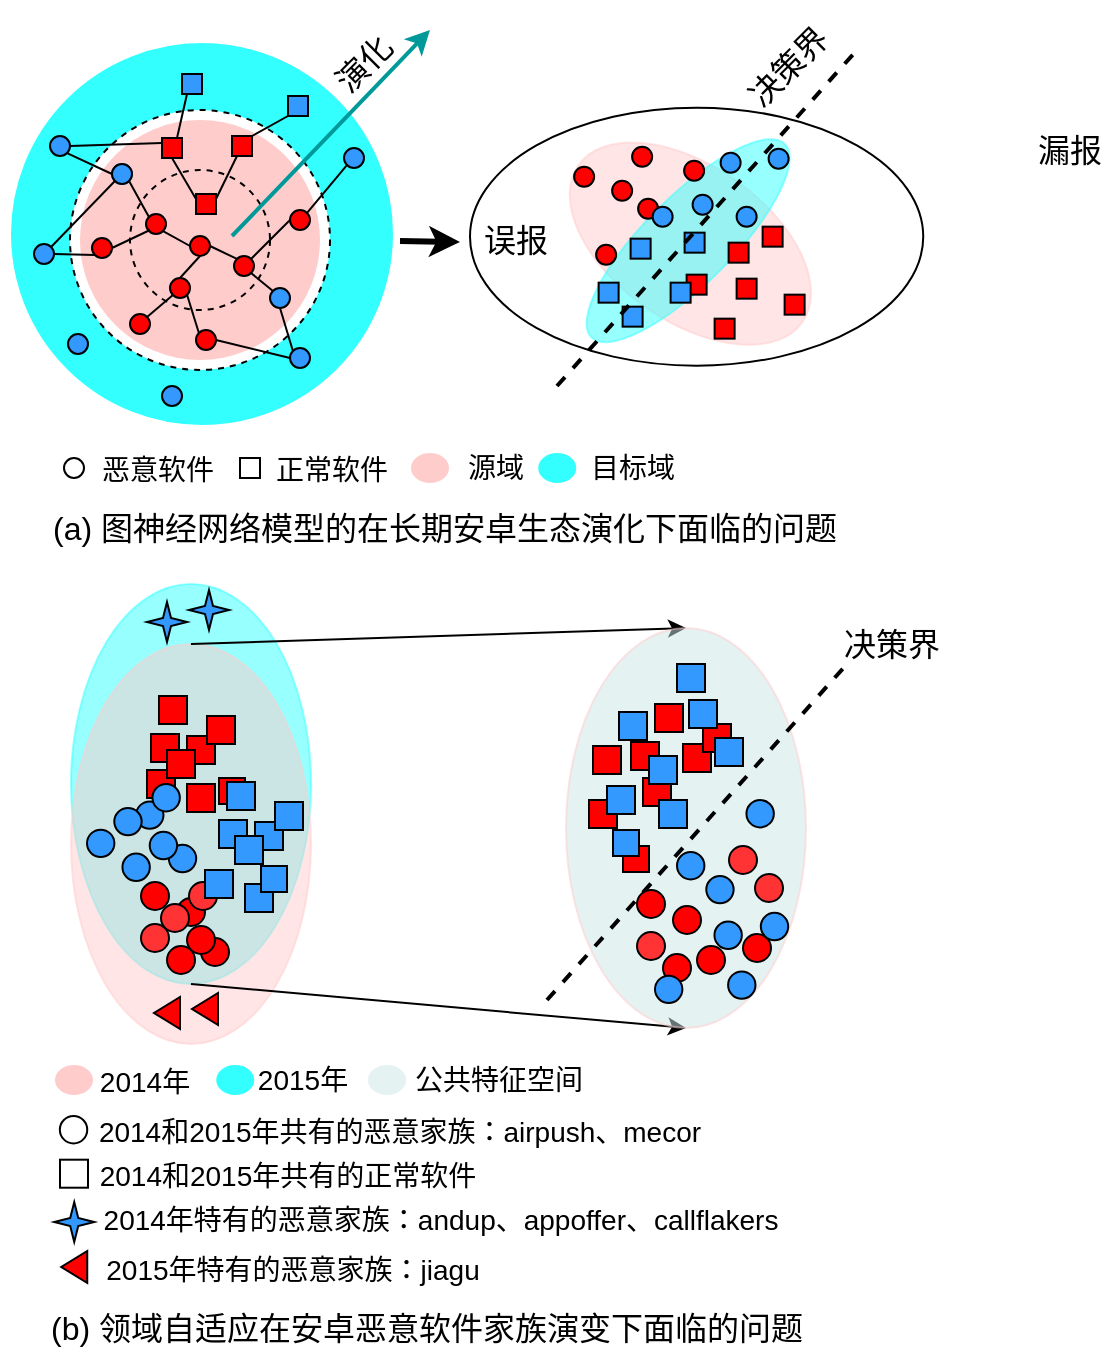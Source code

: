 <mxfile version="20.8.23" type="github">
  <diagram id="5weNNMtE1twXbDQk9ajK" name="第 1 页">
    <mxGraphModel dx="1221" dy="1900" grid="1" gridSize="10" guides="1" tooltips="1" connect="1" arrows="1" fold="1" page="1" pageScale="1" pageWidth="827" pageHeight="1169" math="0" shadow="0">
      <root>
        <mxCell id="0" />
        <mxCell id="1" parent="0" />
        <mxCell id="cNWj4SZuOT-a9tVszZHk-59" value="" style="ellipse;whiteSpace=wrap;html=1;fontColor=#000000;fillColor=none;" parent="1" vertex="1">
          <mxGeometry x="450" y="-961.17" width="226.62" height="129" as="geometry" />
        </mxCell>
        <mxCell id="TlCpDfd3O944xQVaY3ek-103" value="" style="ellipse;whiteSpace=wrap;html=1;strokeColor=#FFCCCC;fillColor=#FFCCCC;rotation=-145;gradientColor=none;textOpacity=50;opacity=50;" parent="1" vertex="1">
          <mxGeometry x="491.81" y="-932.17" width="136.75" height="78" as="geometry" />
        </mxCell>
        <mxCell id="TlCpDfd3O944xQVaY3ek-100" value="" style="ellipse;whiteSpace=wrap;html=1;strokeColor=#33FFFF;fillColor=#33FFFF;rotation=-45;gradientColor=none;textOpacity=50;opacity=50;" parent="1" vertex="1">
          <mxGeometry x="490.68" y="-916.56" width="136.75" height="43.79" as="geometry" />
        </mxCell>
        <mxCell id="TlCpDfd3O944xQVaY3ek-115" value="" style="ellipse;whiteSpace=wrap;html=1;rotation=-90;fillColor=#33FFFF;strokeColor=#33FFFF;opacity=50;" parent="1" vertex="1">
          <mxGeometry x="210.5" y="-683" width="200" height="120" as="geometry" />
        </mxCell>
        <mxCell id="TlCpDfd3O944xQVaY3ek-114" value="" style="ellipse;whiteSpace=wrap;html=1;fillColor=#FFCCCC;strokeColor=#FFCCCC;opacity=50;rotation=-90;" parent="1" vertex="1">
          <mxGeometry x="210.5" y="-653" width="200" height="120" as="geometry" />
        </mxCell>
        <mxCell id="TlCpDfd3O944xQVaY3ek-75" value="" style="ellipse;whiteSpace=wrap;html=1;aspect=fixed;strokeColor=#33FFFF;fillColor=#33FFFF;" parent="1" vertex="1">
          <mxGeometry x="221" y="-993" width="190" height="190" as="geometry" />
        </mxCell>
        <mxCell id="TlCpDfd3O944xQVaY3ek-32" value="" style="ellipse;whiteSpace=wrap;html=1;aspect=fixed;strokeColor=#000000;fillColor=#FFFFFF;dashed=1;" parent="1" vertex="1">
          <mxGeometry x="250" y="-960" width="130" height="130" as="geometry" />
        </mxCell>
        <mxCell id="TlCpDfd3O944xQVaY3ek-70" value="" style="ellipse;whiteSpace=wrap;html=1;aspect=fixed;strokeColor=none;fillColor=#FFCCCC;dashed=1;" parent="1" vertex="1">
          <mxGeometry x="255" y="-955" width="120" height="120" as="geometry" />
        </mxCell>
        <mxCell id="TlCpDfd3O944xQVaY3ek-13" value="" style="ellipse;whiteSpace=wrap;html=1;aspect=fixed;strokeColor=#000000;fillColor=none;dashed=1;" parent="1" vertex="1">
          <mxGeometry x="280" y="-930" width="70" height="70" as="geometry" />
        </mxCell>
        <mxCell id="TlCpDfd3O944xQVaY3ek-1" value="" style="ellipse;whiteSpace=wrap;html=1;aspect=fixed;strokeColor=#000000;fillColor=#FF0000;" parent="1" vertex="1">
          <mxGeometry x="310" y="-897" width="10" height="10" as="geometry" />
        </mxCell>
        <mxCell id="TlCpDfd3O944xQVaY3ek-5" value="" style="endArrow=classic;html=1;rounded=0;strokeWidth=3;" parent="1" edge="1">
          <mxGeometry width="50" height="50" relative="1" as="geometry">
            <mxPoint x="415" y="-894.5" as="sourcePoint" />
            <mxPoint x="445" y="-894" as="targetPoint" />
          </mxGeometry>
        </mxCell>
        <mxCell id="TlCpDfd3O944xQVaY3ek-8" style="rounded=0;orthogonalLoop=1;jettySize=auto;html=1;exitX=0;exitY=0;exitDx=0;exitDy=0;entryX=1;entryY=0.5;entryDx=0;entryDy=0;endArrow=none;endFill=0;" parent="1" source="TlCpDfd3O944xQVaY3ek-7" target="TlCpDfd3O944xQVaY3ek-1" edge="1">
          <mxGeometry relative="1" as="geometry" />
        </mxCell>
        <mxCell id="TlCpDfd3O944xQVaY3ek-7" value="" style="ellipse;whiteSpace=wrap;html=1;aspect=fixed;strokeColor=#000000;fillColor=#FF0000;" parent="1" vertex="1">
          <mxGeometry x="332" y="-887" width="10" height="10" as="geometry" />
        </mxCell>
        <mxCell id="TlCpDfd3O944xQVaY3ek-10" style="edgeStyle=none;rounded=0;orthogonalLoop=1;jettySize=auto;html=1;exitX=0.5;exitY=0;exitDx=0;exitDy=0;entryX=0.5;entryY=1;entryDx=0;entryDy=0;endArrow=none;endFill=0;" parent="1" source="TlCpDfd3O944xQVaY3ek-9" target="TlCpDfd3O944xQVaY3ek-1" edge="1">
          <mxGeometry relative="1" as="geometry" />
        </mxCell>
        <mxCell id="TlCpDfd3O944xQVaY3ek-9" value="" style="ellipse;whiteSpace=wrap;html=1;aspect=fixed;strokeColor=#000000;fillColor=#FF0000;" parent="1" vertex="1">
          <mxGeometry x="300" y="-876" width="10" height="10" as="geometry" />
        </mxCell>
        <mxCell id="TlCpDfd3O944xQVaY3ek-72" style="edgeStyle=none;rounded=0;orthogonalLoop=1;jettySize=auto;html=1;exitX=1;exitY=1;exitDx=0;exitDy=0;entryX=0;entryY=0.5;entryDx=0;entryDy=0;strokeColor=#000000;strokeWidth=1;endArrow=none;endFill=0;" parent="1" source="TlCpDfd3O944xQVaY3ek-11" target="TlCpDfd3O944xQVaY3ek-1" edge="1">
          <mxGeometry relative="1" as="geometry" />
        </mxCell>
        <mxCell id="TlCpDfd3O944xQVaY3ek-11" value="" style="ellipse;whiteSpace=wrap;html=1;aspect=fixed;strokeColor=#000000;fillColor=#FF0000;" parent="1" vertex="1">
          <mxGeometry x="288" y="-908" width="10" height="10" as="geometry" />
        </mxCell>
        <mxCell id="TlCpDfd3O944xQVaY3ek-20" style="edgeStyle=none;rounded=0;orthogonalLoop=1;jettySize=auto;html=1;exitX=1;exitY=0.5;exitDx=0;exitDy=0;endArrow=none;endFill=0;" parent="1" source="TlCpDfd3O944xQVaY3ek-17" edge="1">
          <mxGeometry relative="1" as="geometry">
            <mxPoint x="290" y="-900" as="targetPoint" />
          </mxGeometry>
        </mxCell>
        <mxCell id="TlCpDfd3O944xQVaY3ek-17" value="" style="ellipse;whiteSpace=wrap;html=1;aspect=fixed;strokeColor=#000000;fillColor=#FF0000;" parent="1" vertex="1">
          <mxGeometry x="261" y="-896" width="10" height="10" as="geometry" />
        </mxCell>
        <mxCell id="TlCpDfd3O944xQVaY3ek-19" style="edgeStyle=none;rounded=0;orthogonalLoop=1;jettySize=auto;html=1;exitX=1;exitY=1;exitDx=0;exitDy=0;entryX=0;entryY=0;entryDx=0;entryDy=0;endArrow=none;endFill=0;" parent="1" source="TlCpDfd3O944xQVaY3ek-18" target="TlCpDfd3O944xQVaY3ek-11" edge="1">
          <mxGeometry relative="1" as="geometry" />
        </mxCell>
        <mxCell id="TlCpDfd3O944xQVaY3ek-18" value="" style="ellipse;whiteSpace=wrap;html=1;aspect=fixed;strokeColor=#3399FF;fillColor=#3399FF;" parent="1" vertex="1">
          <mxGeometry x="271" y="-933" width="10" height="10" as="geometry" />
        </mxCell>
        <mxCell id="TlCpDfd3O944xQVaY3ek-27" style="edgeStyle=none;rounded=0;orthogonalLoop=1;jettySize=auto;html=1;exitX=0;exitY=0;exitDx=0;exitDy=0;entryX=1;entryY=1;entryDx=0;entryDy=0;endArrow=none;endFill=0;" parent="1" source="TlCpDfd3O944xQVaY3ek-21" target="TlCpDfd3O944xQVaY3ek-9" edge="1">
          <mxGeometry relative="1" as="geometry" />
        </mxCell>
        <mxCell id="TlCpDfd3O944xQVaY3ek-21" value="" style="ellipse;whiteSpace=wrap;html=1;aspect=fixed;strokeColor=#000000;fillColor=#FF0000;" parent="1" vertex="1">
          <mxGeometry x="313" y="-850" width="10" height="10" as="geometry" />
        </mxCell>
        <mxCell id="TlCpDfd3O944xQVaY3ek-25" style="edgeStyle=none;rounded=0;orthogonalLoop=1;jettySize=auto;html=1;exitX=1;exitY=0;exitDx=0;exitDy=0;entryX=0;entryY=1;entryDx=0;entryDy=0;endArrow=none;endFill=0;" parent="1" source="TlCpDfd3O944xQVaY3ek-22" target="TlCpDfd3O944xQVaY3ek-9" edge="1">
          <mxGeometry relative="1" as="geometry" />
        </mxCell>
        <mxCell id="TlCpDfd3O944xQVaY3ek-22" value="" style="ellipse;whiteSpace=wrap;html=1;aspect=fixed;strokeColor=#000000;fillColor=#FF0000;" parent="1" vertex="1">
          <mxGeometry x="280" y="-858" width="10" height="10" as="geometry" />
        </mxCell>
        <mxCell id="TlCpDfd3O944xQVaY3ek-28" style="edgeStyle=none;rounded=0;orthogonalLoop=1;jettySize=auto;html=1;exitX=0;exitY=0;exitDx=0;exitDy=0;entryX=1;entryY=1;entryDx=0;entryDy=0;endArrow=none;endFill=0;" parent="1" source="TlCpDfd3O944xQVaY3ek-23" target="TlCpDfd3O944xQVaY3ek-7" edge="1">
          <mxGeometry relative="1" as="geometry" />
        </mxCell>
        <mxCell id="TlCpDfd3O944xQVaY3ek-23" value="" style="ellipse;whiteSpace=wrap;html=1;aspect=fixed;strokeColor=#000000;fillColor=#3399FF;" parent="1" vertex="1">
          <mxGeometry x="350" y="-871" width="10" height="10" as="geometry" />
        </mxCell>
        <mxCell id="TlCpDfd3O944xQVaY3ek-29" style="edgeStyle=none;rounded=0;orthogonalLoop=1;jettySize=auto;html=1;exitX=0;exitY=0.5;exitDx=0;exitDy=0;entryX=1;entryY=0;entryDx=0;entryDy=0;endArrow=none;endFill=0;" parent="1" source="TlCpDfd3O944xQVaY3ek-24" target="TlCpDfd3O944xQVaY3ek-7" edge="1">
          <mxGeometry relative="1" as="geometry" />
        </mxCell>
        <mxCell id="TlCpDfd3O944xQVaY3ek-68" style="edgeStyle=none;rounded=0;orthogonalLoop=1;jettySize=auto;html=1;exitX=1;exitY=0;exitDx=0;exitDy=0;entryX=0;entryY=1;entryDx=0;entryDy=0;strokeColor=#000000;strokeWidth=1;endArrow=none;endFill=0;" parent="1" source="TlCpDfd3O944xQVaY3ek-24" target="TlCpDfd3O944xQVaY3ek-67" edge="1">
          <mxGeometry relative="1" as="geometry" />
        </mxCell>
        <mxCell id="TlCpDfd3O944xQVaY3ek-24" value="" style="ellipse;whiteSpace=wrap;html=1;aspect=fixed;strokeColor=#000000;fillColor=#FF0000;" parent="1" vertex="1">
          <mxGeometry x="360" y="-910" width="10" height="10" as="geometry" />
        </mxCell>
        <mxCell id="TlCpDfd3O944xQVaY3ek-33" value="" style="ellipse;whiteSpace=wrap;html=1;aspect=fixed;strokeColor=#000000;fillColor=#3399FF;" parent="1" vertex="1">
          <mxGeometry x="271" y="-933" width="10" height="10" as="geometry" />
        </mxCell>
        <mxCell id="TlCpDfd3O944xQVaY3ek-60" style="edgeStyle=none;rounded=0;orthogonalLoop=1;jettySize=auto;html=1;exitX=1;exitY=0.5;exitDx=0;exitDy=0;entryX=0;entryY=0.25;entryDx=0;entryDy=0;strokeColor=#000000;strokeWidth=1;endArrow=none;endFill=0;" parent="1" source="TlCpDfd3O944xQVaY3ek-34" target="TlCpDfd3O944xQVaY3ek-45" edge="1">
          <mxGeometry relative="1" as="geometry" />
        </mxCell>
        <mxCell id="TlCpDfd3O944xQVaY3ek-61" style="edgeStyle=none;rounded=0;orthogonalLoop=1;jettySize=auto;html=1;exitX=1;exitY=1;exitDx=0;exitDy=0;entryX=0;entryY=0.5;entryDx=0;entryDy=0;strokeColor=#000000;strokeWidth=1;endArrow=none;endFill=0;" parent="1" source="TlCpDfd3O944xQVaY3ek-34" target="TlCpDfd3O944xQVaY3ek-33" edge="1">
          <mxGeometry relative="1" as="geometry" />
        </mxCell>
        <mxCell id="TlCpDfd3O944xQVaY3ek-34" value="" style="ellipse;whiteSpace=wrap;html=1;aspect=fixed;strokeColor=#000000;fillColor=#3399FF;" parent="1" vertex="1">
          <mxGeometry x="240" y="-947" width="10" height="10" as="geometry" />
        </mxCell>
        <mxCell id="TlCpDfd3O944xQVaY3ek-38" value="" style="whiteSpace=wrap;html=1;aspect=fixed;strokeColor=#000000;fillColor=#FF0000;" parent="1" vertex="1">
          <mxGeometry x="313" y="-918" width="10" height="10" as="geometry" />
        </mxCell>
        <mxCell id="TlCpDfd3O944xQVaY3ek-49" style="edgeStyle=none;rounded=0;orthogonalLoop=1;jettySize=auto;html=1;exitX=0.25;exitY=1;exitDx=0;exitDy=0;entryX=1;entryY=0.25;entryDx=0;entryDy=0;strokeColor=#000000;strokeWidth=1;endArrow=none;endFill=0;" parent="1" source="TlCpDfd3O944xQVaY3ek-44" target="TlCpDfd3O944xQVaY3ek-38" edge="1">
          <mxGeometry relative="1" as="geometry" />
        </mxCell>
        <mxCell id="TlCpDfd3O944xQVaY3ek-44" value="" style="whiteSpace=wrap;html=1;aspect=fixed;strokeColor=#000000;fillColor=#FF0000;" parent="1" vertex="1">
          <mxGeometry x="331" y="-947" width="10" height="10" as="geometry" />
        </mxCell>
        <mxCell id="TlCpDfd3O944xQVaY3ek-48" style="edgeStyle=none;rounded=0;orthogonalLoop=1;jettySize=auto;html=1;exitX=0.5;exitY=1;exitDx=0;exitDy=0;entryX=0;entryY=0.25;entryDx=0;entryDy=0;strokeColor=#000000;strokeWidth=1;endArrow=none;endFill=0;" parent="1" source="TlCpDfd3O944xQVaY3ek-45" target="TlCpDfd3O944xQVaY3ek-38" edge="1">
          <mxGeometry relative="1" as="geometry" />
        </mxCell>
        <mxCell id="TlCpDfd3O944xQVaY3ek-45" value="" style="whiteSpace=wrap;html=1;aspect=fixed;strokeColor=#000000;fillColor=#FF0000;" parent="1" vertex="1">
          <mxGeometry x="296" y="-946" width="10" height="10" as="geometry" />
        </mxCell>
        <mxCell id="TlCpDfd3O944xQVaY3ek-52" style="edgeStyle=none;rounded=0;orthogonalLoop=1;jettySize=auto;html=1;exitX=0.25;exitY=1;exitDx=0;exitDy=0;entryX=0.75;entryY=0;entryDx=0;entryDy=0;strokeColor=#000000;strokeWidth=1;endArrow=none;endFill=0;" parent="1" source="TlCpDfd3O944xQVaY3ek-50" target="TlCpDfd3O944xQVaY3ek-45" edge="1">
          <mxGeometry relative="1" as="geometry" />
        </mxCell>
        <mxCell id="TlCpDfd3O944xQVaY3ek-50" value="" style="whiteSpace=wrap;html=1;aspect=fixed;strokeColor=#000000;fillColor=#3399FF;" parent="1" vertex="1">
          <mxGeometry x="306" y="-978" width="10" height="10" as="geometry" />
        </mxCell>
        <mxCell id="TlCpDfd3O944xQVaY3ek-53" style="edgeStyle=none;rounded=0;orthogonalLoop=1;jettySize=auto;html=1;exitX=0;exitY=1;exitDx=0;exitDy=0;entryX=1;entryY=0;entryDx=0;entryDy=0;strokeColor=#000000;strokeWidth=1;endArrow=none;endFill=0;" parent="1" source="TlCpDfd3O944xQVaY3ek-51" target="TlCpDfd3O944xQVaY3ek-44" edge="1">
          <mxGeometry relative="1" as="geometry" />
        </mxCell>
        <mxCell id="TlCpDfd3O944xQVaY3ek-51" value="" style="whiteSpace=wrap;html=1;aspect=fixed;strokeColor=#000000;fillColor=#3399FF;" parent="1" vertex="1">
          <mxGeometry x="359" y="-967" width="10" height="10" as="geometry" />
        </mxCell>
        <mxCell id="TlCpDfd3O944xQVaY3ek-56" style="edgeStyle=none;rounded=0;orthogonalLoop=1;jettySize=auto;html=1;exitX=1;exitY=0.5;exitDx=0;exitDy=0;entryX=0;entryY=1;entryDx=0;entryDy=0;strokeColor=#000000;strokeWidth=1;endArrow=none;endFill=0;" parent="1" source="TlCpDfd3O944xQVaY3ek-54" target="TlCpDfd3O944xQVaY3ek-17" edge="1">
          <mxGeometry relative="1" as="geometry" />
        </mxCell>
        <mxCell id="TlCpDfd3O944xQVaY3ek-57" style="edgeStyle=none;rounded=0;orthogonalLoop=1;jettySize=auto;html=1;exitX=1;exitY=0;exitDx=0;exitDy=0;entryX=0;entryY=1;entryDx=0;entryDy=0;strokeColor=#000000;strokeWidth=1;endArrow=none;endFill=0;" parent="1" source="TlCpDfd3O944xQVaY3ek-54" target="TlCpDfd3O944xQVaY3ek-33" edge="1">
          <mxGeometry relative="1" as="geometry" />
        </mxCell>
        <mxCell id="TlCpDfd3O944xQVaY3ek-54" value="" style="ellipse;whiteSpace=wrap;html=1;aspect=fixed;strokeColor=#000000;fillColor=#3399FF;" parent="1" vertex="1">
          <mxGeometry x="232" y="-893" width="10" height="10" as="geometry" />
        </mxCell>
        <mxCell id="TlCpDfd3O944xQVaY3ek-64" style="edgeStyle=none;rounded=0;orthogonalLoop=1;jettySize=auto;html=1;exitX=0;exitY=0;exitDx=0;exitDy=0;entryX=0.5;entryY=1;entryDx=0;entryDy=0;strokeColor=#000000;strokeWidth=1;endArrow=none;endFill=0;" parent="1" source="TlCpDfd3O944xQVaY3ek-55" target="TlCpDfd3O944xQVaY3ek-23" edge="1">
          <mxGeometry relative="1" as="geometry" />
        </mxCell>
        <mxCell id="TlCpDfd3O944xQVaY3ek-65" style="edgeStyle=none;rounded=0;orthogonalLoop=1;jettySize=auto;html=1;exitX=0;exitY=0.5;exitDx=0;exitDy=0;entryX=1;entryY=0.5;entryDx=0;entryDy=0;strokeColor=#000000;strokeWidth=1;endArrow=none;endFill=0;" parent="1" source="TlCpDfd3O944xQVaY3ek-55" target="TlCpDfd3O944xQVaY3ek-21" edge="1">
          <mxGeometry relative="1" as="geometry" />
        </mxCell>
        <mxCell id="TlCpDfd3O944xQVaY3ek-55" value="" style="ellipse;whiteSpace=wrap;html=1;aspect=fixed;strokeColor=#000000;fillColor=#3399FF;" parent="1" vertex="1">
          <mxGeometry x="360" y="-841" width="10" height="10" as="geometry" />
        </mxCell>
        <mxCell id="TlCpDfd3O944xQVaY3ek-67" value="" style="ellipse;whiteSpace=wrap;html=1;aspect=fixed;strokeColor=#000000;fillColor=#3399FF;" parent="1" vertex="1">
          <mxGeometry x="387" y="-941" width="10" height="10" as="geometry" />
        </mxCell>
        <mxCell id="TlCpDfd3O944xQVaY3ek-104" value="" style="ellipse;whiteSpace=wrap;html=1;aspect=fixed;strokeColor=#000000;fillColor=#3399FF;" parent="1" vertex="1">
          <mxGeometry x="296" y="-822" width="10" height="10" as="geometry" />
        </mxCell>
        <mxCell id="TlCpDfd3O944xQVaY3ek-105" value="" style="ellipse;whiteSpace=wrap;html=1;aspect=fixed;strokeColor=#000000;fillColor=#3399FF;" parent="1" vertex="1">
          <mxGeometry x="249" y="-848" width="10" height="10" as="geometry" />
        </mxCell>
        <mxCell id="TlCpDfd3O944xQVaY3ek-30" value="" style="endArrow=classic;html=1;rounded=0;strokeWidth=2;strokeColor=#009999;" parent="1" edge="1">
          <mxGeometry width="50" height="50" relative="1" as="geometry">
            <mxPoint x="331" y="-897" as="sourcePoint" />
            <mxPoint x="430" y="-1000" as="targetPoint" />
          </mxGeometry>
        </mxCell>
        <mxCell id="TlCpDfd3O944xQVaY3ek-111" value="演化" style="text;html=1;strokeColor=none;fillColor=none;align=center;verticalAlign=middle;whiteSpace=wrap;rounded=0;fontSize=16;rotation=-45;" parent="1" vertex="1">
          <mxGeometry x="366.5" y="-998" width="60" height="30" as="geometry" />
        </mxCell>
        <mxCell id="TlCpDfd3O944xQVaY3ek-113" value="决策界" style="text;html=1;strokeColor=none;fillColor=none;align=center;verticalAlign=middle;whiteSpace=wrap;rounded=0;fontSize=16;rotation=-45;" parent="1" vertex="1">
          <mxGeometry x="579.24" y="-997" width="60" height="30" as="geometry" />
        </mxCell>
        <mxCell id="TlCpDfd3O944xQVaY3ek-216" style="edgeStyle=none;rounded=0;orthogonalLoop=1;jettySize=auto;html=1;exitX=0;exitY=0.5;exitDx=0;exitDy=0;entryX=0;entryY=0.5;entryDx=0;entryDy=0;strokeColor=#000000;strokeWidth=1;fontSize=16;endArrow=classic;endFill=1;" parent="1" source="TlCpDfd3O944xQVaY3ek-115" target="TlCpDfd3O944xQVaY3ek-214" edge="1">
          <mxGeometry relative="1" as="geometry" />
        </mxCell>
        <mxCell id="TlCpDfd3O944xQVaY3ek-215" style="edgeStyle=none;rounded=0;orthogonalLoop=1;jettySize=auto;html=1;exitX=1;exitY=0.5;exitDx=0;exitDy=0;entryX=1;entryY=0.5;entryDx=0;entryDy=0;strokeColor=#000000;strokeWidth=1;fontSize=16;endArrow=classic;endFill=1;" parent="1" source="TlCpDfd3O944xQVaY3ek-114" target="TlCpDfd3O944xQVaY3ek-214" edge="1">
          <mxGeometry relative="1" as="geometry" />
        </mxCell>
        <mxCell id="TlCpDfd3O944xQVaY3ek-183" value="" style="verticalLabelPosition=bottom;verticalAlign=top;html=1;shape=mxgraph.basic.acute_triangle;dx=0.5;rotation=-90;fillColor=#FF0000;" parent="1" vertex="1">
          <mxGeometry x="290.5" y="-515" width="16" height="13" as="geometry" />
        </mxCell>
        <mxCell id="TlCpDfd3O944xQVaY3ek-187" value="" style="verticalLabelPosition=bottom;verticalAlign=top;html=1;shape=mxgraph.basic.acute_triangle;dx=0.5;rotation=-90;fillColor=#FF0000;" parent="1" vertex="1">
          <mxGeometry x="309.5" y="-517" width="16" height="13" as="geometry" />
        </mxCell>
        <mxCell id="TlCpDfd3O944xQVaY3ek-188" value="" style="whiteSpace=wrap;html=1;aspect=fixed;strokeColor=#000000;fontSize=16;fillColor=#FF0000;gradientColor=none;rotation=-90;" parent="1" vertex="1">
          <mxGeometry x="288.5" y="-630" width="14" height="14" as="geometry" />
        </mxCell>
        <mxCell id="TlCpDfd3O944xQVaY3ek-189" value="" style="whiteSpace=wrap;html=1;aspect=fixed;strokeColor=#000000;fontSize=16;fillColor=#FF0000;gradientColor=none;rotation=-90;" parent="1" vertex="1">
          <mxGeometry x="308.5" y="-647" width="14" height="14" as="geometry" />
        </mxCell>
        <mxCell id="TlCpDfd3O944xQVaY3ek-190" value="" style="whiteSpace=wrap;html=1;aspect=fixed;strokeColor=#000000;fontSize=16;fillColor=#FF0000;gradientColor=none;rotation=-90;" parent="1" vertex="1">
          <mxGeometry x="308.5" y="-623" width="14" height="14" as="geometry" />
        </mxCell>
        <mxCell id="TlCpDfd3O944xQVaY3ek-198" value="" style="verticalLabelPosition=bottom;verticalAlign=top;html=1;shape=mxgraph.basic.4_point_star_2;dx=0.8;strokeColor=#000000;fontSize=16;fillColor=#3399FF;gradientColor=none;rotation=-90;" parent="1" vertex="1">
          <mxGeometry x="288.5" y="-714" width="20" height="20" as="geometry" />
        </mxCell>
        <mxCell id="TlCpDfd3O944xQVaY3ek-204" value="" style="whiteSpace=wrap;html=1;aspect=fixed;strokeColor=#000000;fontSize=16;fillColor=#FF0000;gradientColor=none;rotation=-90;" parent="1" vertex="1">
          <mxGeometry x="318.5" y="-657" width="14" height="14" as="geometry" />
        </mxCell>
        <mxCell id="TlCpDfd3O944xQVaY3ek-205" value="" style="whiteSpace=wrap;html=1;aspect=fixed;strokeColor=#000000;fontSize=16;fillColor=#FF0000;gradientColor=none;rotation=-90;" parent="1" vertex="1">
          <mxGeometry x="290.5" y="-648" width="14" height="14" as="geometry" />
        </mxCell>
        <mxCell id="TlCpDfd3O944xQVaY3ek-206" value="" style="whiteSpace=wrap;html=1;aspect=fixed;strokeColor=#000000;fontSize=16;fillColor=#FF0000;gradientColor=none;rotation=-90;" parent="1" vertex="1">
          <mxGeometry x="324.5" y="-626" width="13" height="13" as="geometry" />
        </mxCell>
        <mxCell id="TlCpDfd3O944xQVaY3ek-207" value="" style="whiteSpace=wrap;html=1;aspect=fixed;strokeColor=#000000;fontSize=16;fillColor=#FF0000;gradientColor=none;rotation=-90;" parent="1" vertex="1">
          <mxGeometry x="298.5" y="-640" width="14" height="14" as="geometry" />
        </mxCell>
        <mxCell id="TlCpDfd3O944xQVaY3ek-214" value="" style="ellipse;whiteSpace=wrap;html=1;fillColor=#cce5e5;strokeColor=#FFCCCC;opacity=50;rotation=-90;" parent="1" vertex="1">
          <mxGeometry x="458" y="-661" width="200" height="120" as="geometry" />
        </mxCell>
        <mxCell id="TlCpDfd3O944xQVaY3ek-217" value="" style="whiteSpace=wrap;html=1;aspect=fixed;strokeColor=#000000;fontSize=16;fillColor=#FF0000;gradientColor=none;rotation=-90;" parent="1" vertex="1">
          <mxGeometry x="294.5" y="-667" width="14" height="14" as="geometry" />
        </mxCell>
        <mxCell id="TlCpDfd3O944xQVaY3ek-228" value="" style="group" parent="1" vertex="1" connectable="0">
          <mxGeometry x="285.5" y="-574" width="44" height="46" as="geometry" />
        </mxCell>
        <mxCell id="TlCpDfd3O944xQVaY3ek-129" value="" style="ellipse;whiteSpace=wrap;html=1;aspect=fixed;strokeColor=#000000;fontSize=16;fillColor=#FF3333;gradientColor=none;rotation=-90;" parent="TlCpDfd3O944xQVaY3ek-228" vertex="1">
          <mxGeometry y="21" width="14" height="14" as="geometry" />
        </mxCell>
        <mxCell id="TlCpDfd3O944xQVaY3ek-130" value="" style="ellipse;whiteSpace=wrap;html=1;aspect=fixed;strokeColor=#000000;fontSize=16;fillColor=#FF0000;gradientColor=none;rotation=-90;" parent="TlCpDfd3O944xQVaY3ek-228" vertex="1">
          <mxGeometry x="18" y="8" width="14" height="14" as="geometry" />
        </mxCell>
        <mxCell id="TlCpDfd3O944xQVaY3ek-131" value="" style="ellipse;whiteSpace=wrap;html=1;aspect=fixed;strokeColor=#000000;fontSize=16;fillColor=#ff0000;gradientColor=none;rotation=-90;" parent="TlCpDfd3O944xQVaY3ek-228" vertex="1">
          <mxGeometry width="14" height="14" as="geometry" />
        </mxCell>
        <mxCell id="TlCpDfd3O944xQVaY3ek-208" value="" style="ellipse;whiteSpace=wrap;html=1;aspect=fixed;strokeColor=#000000;fontSize=16;fillColor=#FF3333;gradientColor=none;rotation=-90;" parent="TlCpDfd3O944xQVaY3ek-228" vertex="1">
          <mxGeometry x="10" y="11" width="14" height="14" as="geometry" />
        </mxCell>
        <mxCell id="TlCpDfd3O944xQVaY3ek-209" value="" style="ellipse;whiteSpace=wrap;html=1;aspect=fixed;strokeColor=#000000;fontSize=16;fillColor=#FF3333;gradientColor=none;rotation=-90;" parent="TlCpDfd3O944xQVaY3ek-228" vertex="1">
          <mxGeometry x="24" width="14" height="14" as="geometry" />
        </mxCell>
        <mxCell id="TlCpDfd3O944xQVaY3ek-210" value="" style="ellipse;whiteSpace=wrap;html=1;aspect=fixed;strokeColor=#000000;fontSize=16;fillColor=#FF0000;gradientColor=none;rotation=-90;" parent="TlCpDfd3O944xQVaY3ek-228" vertex="1">
          <mxGeometry x="30" y="28" width="14" height="14" as="geometry" />
        </mxCell>
        <mxCell id="TlCpDfd3O944xQVaY3ek-211" value="" style="ellipse;whiteSpace=wrap;html=1;aspect=fixed;strokeColor=#000000;fontSize=16;fillColor=#FF0000;gradientColor=none;rotation=-90;" parent="TlCpDfd3O944xQVaY3ek-228" vertex="1">
          <mxGeometry x="13" y="32" width="14" height="14" as="geometry" />
        </mxCell>
        <mxCell id="TlCpDfd3O944xQVaY3ek-212" value="" style="ellipse;whiteSpace=wrap;html=1;aspect=fixed;strokeColor=#000000;fontSize=16;fillColor=#FF0000;gradientColor=none;rotation=-90;" parent="TlCpDfd3O944xQVaY3ek-228" vertex="1">
          <mxGeometry x="23" y="22" width="14" height="14" as="geometry" />
        </mxCell>
        <mxCell id="TlCpDfd3O944xQVaY3ek-246" value="" style="whiteSpace=wrap;html=1;aspect=fixed;strokeColor=#000000;fontSize=16;fillColor=#3399FF;gradientColor=none;rotation=-90;" parent="1" vertex="1">
          <mxGeometry x="317.5" y="-580" width="14" height="14" as="geometry" />
        </mxCell>
        <mxCell id="TlCpDfd3O944xQVaY3ek-247" value="" style="whiteSpace=wrap;html=1;aspect=fixed;strokeColor=#000000;fontSize=16;fillColor=#3399FF;gradientColor=none;rotation=-90;" parent="1" vertex="1">
          <mxGeometry x="342.5" y="-604" width="14" height="14" as="geometry" />
        </mxCell>
        <mxCell id="TlCpDfd3O944xQVaY3ek-248" value="" style="whiteSpace=wrap;html=1;aspect=fixed;strokeColor=#000000;fontSize=16;fillColor=#3399FF;gradientColor=none;rotation=-90;" parent="1" vertex="1">
          <mxGeometry x="337.5" y="-573" width="14" height="14" as="geometry" />
        </mxCell>
        <mxCell id="TlCpDfd3O944xQVaY3ek-249" value="" style="whiteSpace=wrap;html=1;aspect=fixed;strokeColor=#000000;fontSize=16;fillColor=#3399FF;gradientColor=none;rotation=-90;" parent="1" vertex="1">
          <mxGeometry x="352.5" y="-614" width="14" height="14" as="geometry" />
        </mxCell>
        <mxCell id="TlCpDfd3O944xQVaY3ek-250" value="" style="whiteSpace=wrap;html=1;aspect=fixed;strokeColor=#000000;fontSize=16;fillColor=#3399FF;gradientColor=none;rotation=-90;" parent="1" vertex="1">
          <mxGeometry x="324.5" y="-605" width="14" height="14" as="geometry" />
        </mxCell>
        <mxCell id="TlCpDfd3O944xQVaY3ek-251" value="" style="whiteSpace=wrap;html=1;aspect=fixed;strokeColor=#000000;fontSize=16;fillColor=#3399FF;gradientColor=none;rotation=-90;" parent="1" vertex="1">
          <mxGeometry x="345.5" y="-582" width="13" height="13" as="geometry" />
        </mxCell>
        <mxCell id="TlCpDfd3O944xQVaY3ek-252" value="" style="whiteSpace=wrap;html=1;aspect=fixed;strokeColor=#000000;fontSize=16;fillColor=#3399FF;gradientColor=none;rotation=-90;" parent="1" vertex="1">
          <mxGeometry x="332.5" y="-597" width="14" height="14" as="geometry" />
        </mxCell>
        <mxCell id="TlCpDfd3O944xQVaY3ek-253" value="" style="whiteSpace=wrap;html=1;aspect=fixed;strokeColor=#000000;fontSize=16;fillColor=#3399FF;gradientColor=none;rotation=-90;" parent="1" vertex="1">
          <mxGeometry x="328.5" y="-624" width="14" height="14" as="geometry" />
        </mxCell>
        <mxCell id="TlCpDfd3O944xQVaY3ek-254" value="" style="group" parent="1" vertex="1" connectable="0">
          <mxGeometry x="258.5" y="-623" width="54.605" height="48.478" as="geometry" />
        </mxCell>
        <mxCell id="TlCpDfd3O944xQVaY3ek-231" value="" style="ellipse;whiteSpace=wrap;html=1;aspect=fixed;strokeColor=#000000;fontSize=16;fillColor=#3399FF;gradientColor=none;rotation=-90;container=0;" parent="TlCpDfd3O944xQVaY3ek-254" vertex="1">
          <mxGeometry x="24.545" y="8.696" width="13.696" height="13.696" as="geometry" />
        </mxCell>
        <mxCell id="TlCpDfd3O944xQVaY3ek-233" value="" style="ellipse;whiteSpace=wrap;html=1;aspect=fixed;strokeColor=#000000;fontSize=16;fillColor=#3399FF;gradientColor=none;rotation=-90;container=0;" parent="TlCpDfd3O944xQVaY3ek-254" vertex="1">
          <mxGeometry x="13.636" y="11.957" width="13.696" height="13.696" as="geometry" />
        </mxCell>
        <mxCell id="TlCpDfd3O944xQVaY3ek-234" value="" style="ellipse;whiteSpace=wrap;html=1;aspect=fixed;strokeColor=#000000;fontSize=16;fillColor=#3399FF;gradientColor=none;rotation=-90;container=0;" parent="TlCpDfd3O944xQVaY3ek-254" vertex="1">
          <mxGeometry x="32.727" width="13.696" height="13.696" as="geometry" />
        </mxCell>
        <mxCell id="TlCpDfd3O944xQVaY3ek-235" value="" style="ellipse;whiteSpace=wrap;html=1;aspect=fixed;strokeColor=#000000;fontSize=16;fillColor=#3399FF;gradientColor=none;rotation=-90;container=0;" parent="TlCpDfd3O944xQVaY3ek-254" vertex="1">
          <mxGeometry x="40.909" y="30.435" width="13.696" height="13.696" as="geometry" />
        </mxCell>
        <mxCell id="TlCpDfd3O944xQVaY3ek-236" value="" style="ellipse;whiteSpace=wrap;html=1;aspect=fixed;strokeColor=#000000;fontSize=16;fillColor=#3399FF;gradientColor=none;rotation=-90;container=0;" parent="TlCpDfd3O944xQVaY3ek-254" vertex="1">
          <mxGeometry x="17.727" y="34.783" width="13.696" height="13.696" as="geometry" />
        </mxCell>
        <mxCell id="TlCpDfd3O944xQVaY3ek-237" value="" style="ellipse;whiteSpace=wrap;html=1;aspect=fixed;strokeColor=#000000;fontSize=16;fillColor=#3399FF;gradientColor=none;rotation=-90;container=0;" parent="TlCpDfd3O944xQVaY3ek-254" vertex="1">
          <mxGeometry x="31.364" y="23.913" width="13.696" height="13.696" as="geometry" />
        </mxCell>
        <mxCell id="TlCpDfd3O944xQVaY3ek-232" value="" style="ellipse;whiteSpace=wrap;html=1;aspect=fixed;strokeColor=#000000;fontSize=16;fillColor=#FFFFFF;gradientColor=none;rotation=-90;container=0;" parent="1" vertex="1">
          <mxGeometry x="244.92" y="-457.0" width="13.696" height="13.696" as="geometry" />
        </mxCell>
        <mxCell id="TlCpDfd3O944xQVaY3ek-230" value="" style="ellipse;whiteSpace=wrap;html=1;aspect=fixed;strokeColor=#000000;fontSize=16;fillColor=#3399FF;gradientColor=none;rotation=-90;container=0;" parent="1" vertex="1">
          <mxGeometry x="258.5" y="-600.174" width="13.696" height="13.696" as="geometry" />
        </mxCell>
        <mxCell id="TlCpDfd3O944xQVaY3ek-258" value="" style="endArrow=none;dashed=1;html=1;rounded=0;fontColor=#000000;startArrow=none;strokeWidth=2;" parent="1" edge="1">
          <mxGeometry width="50" height="50" relative="1" as="geometry">
            <mxPoint x="488.49" y="-515" as="sourcePoint" />
            <mxPoint x="638.49" y="-683" as="targetPoint" />
          </mxGeometry>
        </mxCell>
        <mxCell id="TlCpDfd3O944xQVaY3ek-293" value="" style="group" parent="1" vertex="1" connectable="0">
          <mxGeometry x="506.5" y="-663" width="108" height="147.391" as="geometry" />
        </mxCell>
        <mxCell id="TlCpDfd3O944xQVaY3ek-259" value="" style="whiteSpace=wrap;html=1;aspect=fixed;strokeColor=#000000;fontSize=16;fillColor=#FF0000;gradientColor=none;rotation=-90;" parent="TlCpDfd3O944xQVaY3ek-293" vertex="1">
          <mxGeometry x="30" y="37" width="14" height="14" as="geometry" />
        </mxCell>
        <mxCell id="TlCpDfd3O944xQVaY3ek-260" value="" style="whiteSpace=wrap;html=1;aspect=fixed;strokeColor=#000000;fontSize=16;fillColor=#FF0000;gradientColor=none;rotation=-90;" parent="TlCpDfd3O944xQVaY3ek-293" vertex="1">
          <mxGeometry x="50" y="20" width="14" height="14" as="geometry" />
        </mxCell>
        <mxCell id="TlCpDfd3O944xQVaY3ek-261" value="" style="whiteSpace=wrap;html=1;aspect=fixed;strokeColor=#000000;fontSize=16;fillColor=#FF0000;gradientColor=none;rotation=-90;" parent="TlCpDfd3O944xQVaY3ek-293" vertex="1">
          <mxGeometry x="3" y="48" width="14" height="14" as="geometry" />
        </mxCell>
        <mxCell id="TlCpDfd3O944xQVaY3ek-262" value="" style="whiteSpace=wrap;html=1;aspect=fixed;strokeColor=#000000;fontSize=16;fillColor=#FF0000;gradientColor=none;rotation=-90;" parent="TlCpDfd3O944xQVaY3ek-293" vertex="1">
          <mxGeometry x="60" y="10" width="14" height="14" as="geometry" />
        </mxCell>
        <mxCell id="TlCpDfd3O944xQVaY3ek-263" value="" style="whiteSpace=wrap;html=1;aspect=fixed;strokeColor=#000000;fontSize=16;fillColor=#FF0000;gradientColor=none;rotation=-90;" parent="TlCpDfd3O944xQVaY3ek-293" vertex="1">
          <mxGeometry x="24" y="19" width="14" height="14" as="geometry" />
        </mxCell>
        <mxCell id="TlCpDfd3O944xQVaY3ek-264" value="" style="whiteSpace=wrap;html=1;aspect=fixed;strokeColor=#000000;fontSize=16;fillColor=#FF0000;gradientColor=none;rotation=-90;" parent="TlCpDfd3O944xQVaY3ek-293" vertex="1">
          <mxGeometry x="20" y="71" width="13" height="13" as="geometry" />
        </mxCell>
        <mxCell id="TlCpDfd3O944xQVaY3ek-265" value="" style="whiteSpace=wrap;html=1;aspect=fixed;strokeColor=#000000;fontSize=16;fillColor=#FF0000;gradientColor=none;rotation=-90;" parent="TlCpDfd3O944xQVaY3ek-293" vertex="1">
          <mxGeometry x="5" y="21" width="14" height="14" as="geometry" />
        </mxCell>
        <mxCell id="TlCpDfd3O944xQVaY3ek-266" value="" style="whiteSpace=wrap;html=1;aspect=fixed;strokeColor=#000000;fontSize=16;fillColor=#FF0000;gradientColor=none;rotation=-90;" parent="TlCpDfd3O944xQVaY3ek-293" vertex="1">
          <mxGeometry x="36" width="14" height="14" as="geometry" />
        </mxCell>
        <mxCell id="TlCpDfd3O944xQVaY3ek-267" value="" style="group" parent="TlCpDfd3O944xQVaY3ek-293" vertex="1" connectable="0">
          <mxGeometry x="27" y="93" width="44" height="46" as="geometry" />
        </mxCell>
        <mxCell id="TlCpDfd3O944xQVaY3ek-268" value="" style="ellipse;whiteSpace=wrap;html=1;aspect=fixed;strokeColor=#000000;fontSize=16;fillColor=#FF3333;gradientColor=none;rotation=-90;" parent="TlCpDfd3O944xQVaY3ek-267" vertex="1">
          <mxGeometry y="21" width="14" height="14" as="geometry" />
        </mxCell>
        <mxCell id="TlCpDfd3O944xQVaY3ek-269" value="" style="ellipse;whiteSpace=wrap;html=1;aspect=fixed;strokeColor=#000000;fontSize=16;fillColor=#FF0000;gradientColor=none;rotation=-90;" parent="TlCpDfd3O944xQVaY3ek-267" vertex="1">
          <mxGeometry x="18" y="8" width="14" height="14" as="geometry" />
        </mxCell>
        <mxCell id="TlCpDfd3O944xQVaY3ek-270" value="" style="ellipse;whiteSpace=wrap;html=1;aspect=fixed;strokeColor=#000000;fontSize=16;fillColor=#ff0000;gradientColor=none;rotation=-90;" parent="TlCpDfd3O944xQVaY3ek-267" vertex="1">
          <mxGeometry width="14" height="14" as="geometry" />
        </mxCell>
        <mxCell id="TlCpDfd3O944xQVaY3ek-271" value="" style="ellipse;whiteSpace=wrap;html=1;aspect=fixed;strokeColor=#000000;fontSize=16;fillColor=#FF3333;gradientColor=none;rotation=-90;" parent="TlCpDfd3O944xQVaY3ek-267" vertex="1">
          <mxGeometry x="46" y="-22" width="14" height="14" as="geometry" />
        </mxCell>
        <mxCell id="TlCpDfd3O944xQVaY3ek-272" value="" style="ellipse;whiteSpace=wrap;html=1;aspect=fixed;strokeColor=#000000;fontSize=16;fillColor=#FF3333;gradientColor=none;rotation=-90;" parent="TlCpDfd3O944xQVaY3ek-267" vertex="1">
          <mxGeometry x="59" y="-8" width="14" height="14" as="geometry" />
        </mxCell>
        <mxCell id="TlCpDfd3O944xQVaY3ek-273" value="" style="ellipse;whiteSpace=wrap;html=1;aspect=fixed;strokeColor=#000000;fontSize=16;fillColor=#FF0000;gradientColor=none;rotation=-90;" parent="TlCpDfd3O944xQVaY3ek-267" vertex="1">
          <mxGeometry x="30" y="28" width="14" height="14" as="geometry" />
        </mxCell>
        <mxCell id="TlCpDfd3O944xQVaY3ek-274" value="" style="ellipse;whiteSpace=wrap;html=1;aspect=fixed;strokeColor=#000000;fontSize=16;fillColor=#FF0000;gradientColor=none;rotation=-90;" parent="TlCpDfd3O944xQVaY3ek-267" vertex="1">
          <mxGeometry x="13" y="32" width="14" height="14" as="geometry" />
        </mxCell>
        <mxCell id="TlCpDfd3O944xQVaY3ek-275" value="" style="ellipse;whiteSpace=wrap;html=1;aspect=fixed;strokeColor=#000000;fontSize=16;fillColor=#FF0000;gradientColor=none;rotation=-90;" parent="TlCpDfd3O944xQVaY3ek-267" vertex="1">
          <mxGeometry x="53" y="22" width="14" height="14" as="geometry" />
        </mxCell>
        <mxCell id="TlCpDfd3O944xQVaY3ek-276" value="" style="whiteSpace=wrap;html=1;aspect=fixed;strokeColor=#000000;fontSize=16;fillColor=#3399FF;gradientColor=none;rotation=-90;" parent="TlCpDfd3O944xQVaY3ek-293" vertex="1">
          <mxGeometry x="33" y="26" width="14" height="14" as="geometry" />
        </mxCell>
        <mxCell id="TlCpDfd3O944xQVaY3ek-277" value="" style="whiteSpace=wrap;html=1;aspect=fixed;strokeColor=#000000;fontSize=16;fillColor=#3399FF;gradientColor=none;rotation=-90;" parent="TlCpDfd3O944xQVaY3ek-293" vertex="1">
          <mxGeometry x="12" y="41" width="14" height="14" as="geometry" />
        </mxCell>
        <mxCell id="TlCpDfd3O944xQVaY3ek-278" value="" style="whiteSpace=wrap;html=1;aspect=fixed;strokeColor=#000000;fontSize=16;fillColor=#3399FF;gradientColor=none;rotation=-90;" parent="TlCpDfd3O944xQVaY3ek-293" vertex="1">
          <mxGeometry x="66" y="17" width="14" height="14" as="geometry" />
        </mxCell>
        <mxCell id="TlCpDfd3O944xQVaY3ek-279" value="" style="whiteSpace=wrap;html=1;aspect=fixed;strokeColor=#000000;fontSize=16;fillColor=#3399FF;gradientColor=none;rotation=-90;" parent="TlCpDfd3O944xQVaY3ek-293" vertex="1">
          <mxGeometry x="18" y="4" width="14" height="14" as="geometry" />
        </mxCell>
        <mxCell id="TlCpDfd3O944xQVaY3ek-280" value="" style="whiteSpace=wrap;html=1;aspect=fixed;strokeColor=#000000;fontSize=16;fillColor=#3399FF;gradientColor=none;rotation=-90;" parent="TlCpDfd3O944xQVaY3ek-293" vertex="1">
          <mxGeometry x="47" y="-20" width="14" height="14" as="geometry" />
        </mxCell>
        <mxCell id="TlCpDfd3O944xQVaY3ek-281" value="" style="whiteSpace=wrap;html=1;aspect=fixed;strokeColor=#000000;fontSize=16;fillColor=#3399FF;gradientColor=none;rotation=-90;" parent="TlCpDfd3O944xQVaY3ek-293" vertex="1">
          <mxGeometry x="15" y="63" width="13" height="13" as="geometry" />
        </mxCell>
        <mxCell id="TlCpDfd3O944xQVaY3ek-282" value="" style="whiteSpace=wrap;html=1;aspect=fixed;strokeColor=#000000;fontSize=16;fillColor=#3399FF;gradientColor=none;rotation=-90;" parent="TlCpDfd3O944xQVaY3ek-293" vertex="1">
          <mxGeometry x="38" y="48" width="14" height="14" as="geometry" />
        </mxCell>
        <mxCell id="TlCpDfd3O944xQVaY3ek-283" value="" style="whiteSpace=wrap;html=1;aspect=fixed;strokeColor=#000000;fontSize=16;fillColor=#3399FF;gradientColor=none;rotation=-90;" parent="TlCpDfd3O944xQVaY3ek-293" vertex="1">
          <mxGeometry x="53" y="-2" width="14" height="14" as="geometry" />
        </mxCell>
        <mxCell id="TlCpDfd3O944xQVaY3ek-291" value="" style="ellipse;whiteSpace=wrap;html=1;aspect=fixed;strokeColor=#000000;fontSize=16;fillColor=#3399FF;gradientColor=none;rotation=-90;container=0;" parent="TlCpDfd3O944xQVaY3ek-293" vertex="1">
          <mxGeometry x="47" y="74" width="13.696" height="13.696" as="geometry" />
        </mxCell>
        <mxCell id="TlCpDfd3O944xQVaY3ek-292" value="" style="ellipse;whiteSpace=wrap;html=1;aspect=fixed;strokeColor=#000000;fontSize=16;fillColor=#3399FF;gradientColor=none;rotation=-90;container=0;" parent="TlCpDfd3O944xQVaY3ek-293" vertex="1">
          <mxGeometry x="36" y="135.826" width="13.696" height="13.696" as="geometry" />
        </mxCell>
        <mxCell id="TlCpDfd3O944xQVaY3ek-285" value="" style="ellipse;whiteSpace=wrap;html=1;aspect=fixed;strokeColor=#000000;fontSize=16;fillColor=#3399FF;gradientColor=none;rotation=-90;container=0;" parent="TlCpDfd3O944xQVaY3ek-293" vertex="1">
          <mxGeometry x="72.545" y="133.696" width="13.696" height="13.696" as="geometry" />
        </mxCell>
        <mxCell id="TlCpDfd3O944xQVaY3ek-286" value="" style="ellipse;whiteSpace=wrap;html=1;aspect=fixed;strokeColor=#000000;fontSize=16;fillColor=#3399FF;gradientColor=none;rotation=-90;container=0;" parent="TlCpDfd3O944xQVaY3ek-293" vertex="1">
          <mxGeometry x="61.636" y="85.957" width="13.696" height="13.696" as="geometry" />
        </mxCell>
        <mxCell id="TlCpDfd3O944xQVaY3ek-287" value="" style="ellipse;whiteSpace=wrap;html=1;aspect=fixed;strokeColor=#000000;fontSize=16;fillColor=#3399FF;gradientColor=none;rotation=-90;container=0;" parent="TlCpDfd3O944xQVaY3ek-293" vertex="1">
          <mxGeometry x="81.727" y="48" width="13.696" height="13.696" as="geometry" />
        </mxCell>
        <mxCell id="TlCpDfd3O944xQVaY3ek-288" value="" style="ellipse;whiteSpace=wrap;html=1;aspect=fixed;strokeColor=#000000;fontSize=16;fillColor=#3399FF;gradientColor=none;rotation=-90;container=0;" parent="TlCpDfd3O944xQVaY3ek-293" vertex="1">
          <mxGeometry x="88.909" y="104.435" width="13.696" height="13.696" as="geometry" />
        </mxCell>
        <mxCell id="TlCpDfd3O944xQVaY3ek-289" value="" style="ellipse;whiteSpace=wrap;html=1;aspect=fixed;strokeColor=#000000;fontSize=16;fillColor=#3399FF;gradientColor=none;rotation=-90;container=0;" parent="TlCpDfd3O944xQVaY3ek-293" vertex="1">
          <mxGeometry x="65.727" y="108.783" width="13.696" height="13.696" as="geometry" />
        </mxCell>
        <mxCell id="TlCpDfd3O944xQVaY3ek-298" value="决策界" style="text;html=1;strokeColor=none;fillColor=none;align=center;verticalAlign=middle;whiteSpace=wrap;rounded=0;fontSize=16;" parent="1" vertex="1">
          <mxGeometry x="630.5" y="-708" width="60" height="30" as="geometry" />
        </mxCell>
        <mxCell id="TlCpDfd3O944xQVaY3ek-299" value="" style="verticalLabelPosition=bottom;verticalAlign=top;html=1;shape=mxgraph.basic.4_point_star_2;dx=0.8;strokeColor=#000000;fontSize=16;fillColor=#3399FF;gradientColor=none;rotation=-90;" parent="1" vertex="1">
          <mxGeometry x="309.5" y="-720" width="20" height="20" as="geometry" />
        </mxCell>
        <mxCell id="TlCpDfd3O944xQVaY3ek-300" value="" style="ellipse;whiteSpace=wrap;html=1;aspect=fixed;strokeColor=#000000;fillColor=#FFFFFF;" parent="1" vertex="1">
          <mxGeometry x="247" y="-786" width="10" height="10" as="geometry" />
        </mxCell>
        <mxCell id="TlCpDfd3O944xQVaY3ek-301" value="&lt;span style=&quot;font-size: 14px;&quot;&gt;恶意软件&lt;/span&gt;" style="text;html=1;strokeColor=none;fillColor=none;align=center;verticalAlign=middle;whiteSpace=wrap;rounded=0;fontSize=16;" parent="1" vertex="1">
          <mxGeometry x="261" y="-796" width="66" height="30" as="geometry" />
        </mxCell>
        <mxCell id="TlCpDfd3O944xQVaY3ek-304" value="" style="whiteSpace=wrap;html=1;aspect=fixed;strokeColor=#000000;fillColor=#FFFFFF;" parent="1" vertex="1">
          <mxGeometry x="335" y="-786" width="10" height="10" as="geometry" />
        </mxCell>
        <mxCell id="TlCpDfd3O944xQVaY3ek-305" value="&lt;span style=&quot;font-size: 14px;&quot;&gt;正常软件&lt;/span&gt;" style="text;html=1;strokeColor=none;fillColor=none;align=center;verticalAlign=middle;whiteSpace=wrap;rounded=0;fontSize=16;" parent="1" vertex="1">
          <mxGeometry x="348" y="-796" width="66" height="30" as="geometry" />
        </mxCell>
        <mxCell id="TlCpDfd3O944xQVaY3ek-306" value="" style="ellipse;whiteSpace=wrap;html=1;strokeColor=#FFFFFF;fontSize=14;fillColor=#FFCCCC;gradientColor=none;" parent="1" vertex="1">
          <mxGeometry x="420" y="-789" width="20" height="16" as="geometry" />
        </mxCell>
        <mxCell id="TlCpDfd3O944xQVaY3ek-307" value="" style="ellipse;whiteSpace=wrap;html=1;strokeColor=#FFFFFF;fontSize=14;fillColor=#33FFFF;gradientColor=none;" parent="1" vertex="1">
          <mxGeometry x="483.62" y="-789" width="20" height="16" as="geometry" />
        </mxCell>
        <mxCell id="TlCpDfd3O944xQVaY3ek-308" value="源域" style="text;html=1;strokeColor=none;fillColor=none;align=center;verticalAlign=middle;whiteSpace=wrap;rounded=0;fontSize=14;" parent="1" vertex="1">
          <mxGeometry x="433" y="-796" width="60" height="30" as="geometry" />
        </mxCell>
        <mxCell id="TlCpDfd3O944xQVaY3ek-309" value="目标域" style="text;html=1;strokeColor=none;fillColor=none;align=center;verticalAlign=middle;whiteSpace=wrap;rounded=0;fontSize=14;" parent="1" vertex="1">
          <mxGeometry x="499.62" y="-796" width="63" height="30" as="geometry" />
        </mxCell>
        <mxCell id="TlCpDfd3O944xQVaY3ek-310" value="&lt;font style=&quot;font-size: 16px;&quot;&gt;(a) 图神经网络模型的在长期安卓生态演化下面临的问题&lt;/font&gt;" style="text;html=1;strokeColor=none;fillColor=none;align=center;verticalAlign=middle;whiteSpace=wrap;rounded=0;fontSize=14;" parent="1" vertex="1">
          <mxGeometry x="225" y="-766" width="425" height="30" as="geometry" />
        </mxCell>
        <mxCell id="TlCpDfd3O944xQVaY3ek-311" value="&lt;font style=&quot;font-size: 16px;&quot;&gt;(b) 领域自适应在安卓恶意软件家族演变下面临的问题&lt;/font&gt;" style="text;html=1;strokeColor=none;fillColor=none;align=center;verticalAlign=middle;whiteSpace=wrap;rounded=0;fontSize=14;" parent="1" vertex="1">
          <mxGeometry x="215.87" y="-366.5" width="425" height="30" as="geometry" />
        </mxCell>
        <mxCell id="TlCpDfd3O944xQVaY3ek-313" value="&lt;span style=&quot;font-size: 14px;&quot;&gt;2014和2015年共有的恶意家族：airpush、mecor&lt;/span&gt;" style="text;html=1;strokeColor=none;fillColor=none;align=center;verticalAlign=middle;whiteSpace=wrap;rounded=0;fontSize=16;" parent="1" vertex="1">
          <mxGeometry x="249.74" y="-465.15" width="329.5" height="30" as="geometry" />
        </mxCell>
        <mxCell id="TlCpDfd3O944xQVaY3ek-315" value="&lt;span style=&quot;font-size: 14px;&quot;&gt;2014和2015年共有的正常软件&lt;/span&gt;" style="text;html=1;strokeColor=none;fillColor=none;align=center;verticalAlign=middle;whiteSpace=wrap;rounded=0;fontSize=16;" parent="1" vertex="1">
          <mxGeometry x="251.62" y="-443.3" width="214" height="30" as="geometry" />
        </mxCell>
        <mxCell id="TlCpDfd3O944xQVaY3ek-316" value="" style="ellipse;whiteSpace=wrap;html=1;strokeColor=#FFFFFF;fontSize=14;fillColor=#FFCCCC;gradientColor=none;" parent="1" vertex="1">
          <mxGeometry x="242" y="-483" width="20" height="16" as="geometry" />
        </mxCell>
        <mxCell id="TlCpDfd3O944xQVaY3ek-317" value="" style="ellipse;whiteSpace=wrap;html=1;strokeColor=#FFFFFF;fontSize=14;fillColor=#33FFFF;gradientColor=none;" parent="1" vertex="1">
          <mxGeometry x="322.62" y="-483" width="20" height="16" as="geometry" />
        </mxCell>
        <mxCell id="TlCpDfd3O944xQVaY3ek-319" value="2015年" style="text;html=1;strokeColor=none;fillColor=none;align=center;verticalAlign=middle;whiteSpace=wrap;rounded=0;fontSize=14;" parent="1" vertex="1">
          <mxGeometry x="335.12" y="-490" width="63" height="30" as="geometry" />
        </mxCell>
        <mxCell id="TlCpDfd3O944xQVaY3ek-334" value="" style="ellipse;whiteSpace=wrap;html=1;strokeColor=#FFFFFF;fontSize=14;fillColor=#e5f2f2;gradientColor=none;" parent="1" vertex="1">
          <mxGeometry x="398.5" y="-483" width="20" height="16" as="geometry" />
        </mxCell>
        <mxCell id="TlCpDfd3O944xQVaY3ek-335" value="公共特征空间" style="text;html=1;strokeColor=none;fillColor=none;align=center;verticalAlign=middle;whiteSpace=wrap;rounded=0;fontSize=14;" parent="1" vertex="1">
          <mxGeometry x="412.62" y="-490" width="103" height="30" as="geometry" />
        </mxCell>
        <mxCell id="TlCpDfd3O944xQVaY3ek-338" value="&lt;font style=&quot;font-size: 14px;&quot;&gt;2014年&lt;/font&gt;" style="text;html=1;align=center;verticalAlign=middle;resizable=0;points=[];autosize=1;strokeColor=none;fillColor=none;fontSize=16;" parent="1" vertex="1">
          <mxGeometry x="251.62" y="-490" width="70" height="30" as="geometry" />
        </mxCell>
        <mxCell id="TlCpDfd3O944xQVaY3ek-339" value="" style="verticalLabelPosition=bottom;verticalAlign=top;html=1;shape=mxgraph.basic.4_point_star_2;dx=0.8;strokeColor=#000000;fontSize=16;fillColor=#3399FF;gradientColor=none;rotation=-90;" parent="1" vertex="1">
          <mxGeometry x="242.12" y="-414" width="20" height="20" as="geometry" />
        </mxCell>
        <mxCell id="TlCpDfd3O944xQVaY3ek-340" value="&lt;font style=&quot;font-size: 14px;&quot;&gt;2014年特有的恶意家族：andup、appoffer、callflakers&lt;/font&gt;" style="text;html=1;align=center;verticalAlign=middle;resizable=0;points=[];autosize=1;strokeColor=none;fillColor=none;fontSize=16;" parent="1" vertex="1">
          <mxGeometry x="255.24" y="-421.15" width="360" height="30" as="geometry" />
        </mxCell>
        <mxCell id="TlCpDfd3O944xQVaY3ek-342" value="" style="whiteSpace=wrap;html=1;aspect=fixed;strokeColor=#000000;fontSize=16;fillColor=#FFFFFF;gradientColor=none;rotation=-90;" parent="1" vertex="1">
          <mxGeometry x="245" y="-435.15" width="14" height="14" as="geometry" />
        </mxCell>
        <mxCell id="TlCpDfd3O944xQVaY3ek-344" value="" style="verticalLabelPosition=bottom;verticalAlign=top;html=1;shape=mxgraph.basic.acute_triangle;dx=0.5;rotation=-90;fillColor=#FF0000;" parent="1" vertex="1">
          <mxGeometry x="244.12" y="-388" width="16" height="13" as="geometry" />
        </mxCell>
        <mxCell id="TlCpDfd3O944xQVaY3ek-345" value="&lt;font style=&quot;font-size: 14px;&quot;&gt;2015年特有的恶意家族：jiagu&lt;/font&gt;" style="text;html=1;align=center;verticalAlign=middle;resizable=0;points=[];autosize=1;strokeColor=none;fillColor=none;fontSize=16;" parent="1" vertex="1">
          <mxGeometry x="255.62" y="-396.5" width="210" height="30" as="geometry" />
        </mxCell>
        <mxCell id="wZVImiVV_0Jff8SX6As6-3" value="误报" style="text;html=1;strokeColor=none;fillColor=none;align=center;verticalAlign=middle;whiteSpace=wrap;rounded=0;fontSize=16;rotation=0;" vertex="1" parent="1">
          <mxGeometry x="453" y="-909.66" width="40" height="30" as="geometry" />
        </mxCell>
        <mxCell id="wZVImiVV_0Jff8SX6As6-4" value="漏报" style="text;html=1;strokeColor=none;fillColor=none;align=center;verticalAlign=middle;whiteSpace=wrap;rounded=0;fontSize=16;rotation=0;" vertex="1" parent="1">
          <mxGeometry x="730" y="-955" width="40" height="30" as="geometry" />
        </mxCell>
        <mxCell id="TlCpDfd3O944xQVaY3ek-76" value="" style="ellipse;whiteSpace=wrap;html=1;aspect=fixed;strokeColor=#000000;fillColor=#FF0000;" parent="1" vertex="1">
          <mxGeometry x="513.06" y="-892.67" width="10" height="10" as="geometry" />
        </mxCell>
        <mxCell id="TlCpDfd3O944xQVaY3ek-77" value="" style="whiteSpace=wrap;html=1;aspect=fixed;strokeColor=#000000;fillColor=#FF0000;" parent="1" vertex="1">
          <mxGeometry x="583.31" y="-875.67" width="10" height="10" as="geometry" />
        </mxCell>
        <mxCell id="TlCpDfd3O944xQVaY3ek-78" value="" style="ellipse;whiteSpace=wrap;html=1;aspect=fixed;strokeColor=#000000;fillColor=#3399FF;" parent="1" vertex="1">
          <mxGeometry x="575.31" y="-938.67" width="10" height="10" as="geometry" />
        </mxCell>
        <mxCell id="TlCpDfd3O944xQVaY3ek-79" value="" style="whiteSpace=wrap;html=1;aspect=fixed;strokeColor=#000000;fillColor=#3399FF;" parent="1" vertex="1">
          <mxGeometry x="526.31" y="-861.67" width="10" height="10" as="geometry" />
        </mxCell>
        <mxCell id="TlCpDfd3O944xQVaY3ek-81" value="" style="ellipse;whiteSpace=wrap;html=1;aspect=fixed;strokeColor=#000000;fillColor=#FF0000;" parent="1" vertex="1">
          <mxGeometry x="531.06" y="-941.67" width="10" height="10" as="geometry" />
        </mxCell>
        <mxCell id="TlCpDfd3O944xQVaY3ek-82" value="" style="ellipse;whiteSpace=wrap;html=1;aspect=fixed;strokeColor=#000000;fillColor=#FF0000;" parent="1" vertex="1">
          <mxGeometry x="502.06" y="-931.67" width="10" height="10" as="geometry" />
        </mxCell>
        <mxCell id="TlCpDfd3O944xQVaY3ek-83" value="" style="ellipse;whiteSpace=wrap;html=1;aspect=fixed;strokeColor=#000000;fillColor=#FF0000;" parent="1" vertex="1">
          <mxGeometry x="534.06" y="-915.67" width="10" height="10" as="geometry" />
        </mxCell>
        <mxCell id="TlCpDfd3O944xQVaY3ek-84" value="" style="ellipse;whiteSpace=wrap;html=1;aspect=fixed;strokeColor=#000000;fillColor=#FF0000;" parent="1" vertex="1">
          <mxGeometry x="521.06" y="-924.67" width="10" height="10" as="geometry" />
        </mxCell>
        <mxCell id="TlCpDfd3O944xQVaY3ek-85" value="" style="whiteSpace=wrap;html=1;aspect=fixed;strokeColor=#000000;fillColor=#FF0000;" parent="1" vertex="1">
          <mxGeometry x="607.31" y="-867.67" width="10" height="10" as="geometry" />
        </mxCell>
        <mxCell id="TlCpDfd3O944xQVaY3ek-86" value="" style="whiteSpace=wrap;html=1;aspect=fixed;strokeColor=#000000;fillColor=#FF0000;" parent="1" vertex="1">
          <mxGeometry x="579.31" y="-893.67" width="10" height="10" as="geometry" />
        </mxCell>
        <mxCell id="TlCpDfd3O944xQVaY3ek-87" value="" style="whiteSpace=wrap;html=1;aspect=fixed;strokeColor=#000000;fillColor=#FF0000;direction=south;" parent="1" vertex="1">
          <mxGeometry x="572.31" y="-855.67" width="10" height="10" as="geometry" />
        </mxCell>
        <mxCell id="TlCpDfd3O944xQVaY3ek-89" value="" style="whiteSpace=wrap;html=1;aspect=fixed;strokeColor=#000000;fillColor=#FF0000;" parent="1" vertex="1">
          <mxGeometry x="558.31" y="-877.67" width="10" height="10" as="geometry" />
        </mxCell>
        <mxCell id="TlCpDfd3O944xQVaY3ek-90" value="" style="whiteSpace=wrap;html=1;aspect=fixed;strokeColor=#000000;fillColor=#3399FF;" parent="1" vertex="1">
          <mxGeometry x="550.31" y="-873.67" width="10" height="10" as="geometry" />
        </mxCell>
        <mxCell id="TlCpDfd3O944xQVaY3ek-91" value="" style="whiteSpace=wrap;html=1;aspect=fixed;strokeColor=#000000;fillColor=#3399FF;" parent="1" vertex="1">
          <mxGeometry x="530.31" y="-895.67" width="10" height="10" as="geometry" />
        </mxCell>
        <mxCell id="TlCpDfd3O944xQVaY3ek-92" value="" style="whiteSpace=wrap;html=1;aspect=fixed;strokeColor=#000000;fillColor=#3399FF;" parent="1" vertex="1">
          <mxGeometry x="557.31" y="-898.67" width="10" height="10" as="geometry" />
        </mxCell>
        <mxCell id="TlCpDfd3O944xQVaY3ek-95" value="" style="ellipse;whiteSpace=wrap;html=1;aspect=fixed;strokeColor=#000000;fillColor=#3399FF;" parent="1" vertex="1">
          <mxGeometry x="599.31" y="-940.67" width="10" height="10" as="geometry" />
        </mxCell>
        <mxCell id="TlCpDfd3O944xQVaY3ek-96" value="" style="ellipse;whiteSpace=wrap;html=1;aspect=fixed;strokeColor=#000000;fillColor=#3399FF;" parent="1" vertex="1">
          <mxGeometry x="541.31" y="-911.67" width="10" height="10" as="geometry" />
        </mxCell>
        <mxCell id="TlCpDfd3O944xQVaY3ek-97" value="" style="ellipse;whiteSpace=wrap;html=1;aspect=fixed;strokeColor=#000000;fillColor=#3399FF;" parent="1" vertex="1">
          <mxGeometry x="561.31" y="-917.67" width="10" height="10" as="geometry" />
        </mxCell>
        <mxCell id="TlCpDfd3O944xQVaY3ek-98" value="" style="ellipse;whiteSpace=wrap;html=1;aspect=fixed;strokeColor=#000000;fillColor=#3399FF;" parent="1" vertex="1">
          <mxGeometry x="583.31" y="-911.67" width="10" height="10" as="geometry" />
        </mxCell>
        <mxCell id="TlCpDfd3O944xQVaY3ek-99" value="" style="whiteSpace=wrap;html=1;aspect=fixed;strokeColor=#000000;fillColor=#3399FF;" parent="1" vertex="1">
          <mxGeometry x="514.31" y="-873.67" width="10" height="10" as="geometry" />
        </mxCell>
        <mxCell id="TlCpDfd3O944xQVaY3ek-108" value="" style="ellipse;whiteSpace=wrap;html=1;aspect=fixed;strokeColor=#000000;fillColor=#FF0000;" parent="1" vertex="1">
          <mxGeometry x="557.06" y="-934.67" width="10" height="10" as="geometry" />
        </mxCell>
        <mxCell id="TlCpDfd3O944xQVaY3ek-109" value="" style="whiteSpace=wrap;html=1;aspect=fixed;strokeColor=#000000;fillColor=#FF0000;" parent="1" vertex="1">
          <mxGeometry x="596.31" y="-901.67" width="10" height="10" as="geometry" />
        </mxCell>
        <mxCell id="cNWj4SZuOT-a9tVszZHk-60" value="" style="endArrow=none;dashed=1;html=1;rounded=0;fontColor=#000000;startArrow=none;strokeWidth=2;" parent="1" edge="1">
          <mxGeometry width="50" height="50" relative="1" as="geometry">
            <mxPoint x="493.49" y="-822" as="sourcePoint" />
            <mxPoint x="643.49" y="-990" as="targetPoint" />
          </mxGeometry>
        </mxCell>
      </root>
    </mxGraphModel>
  </diagram>
</mxfile>
